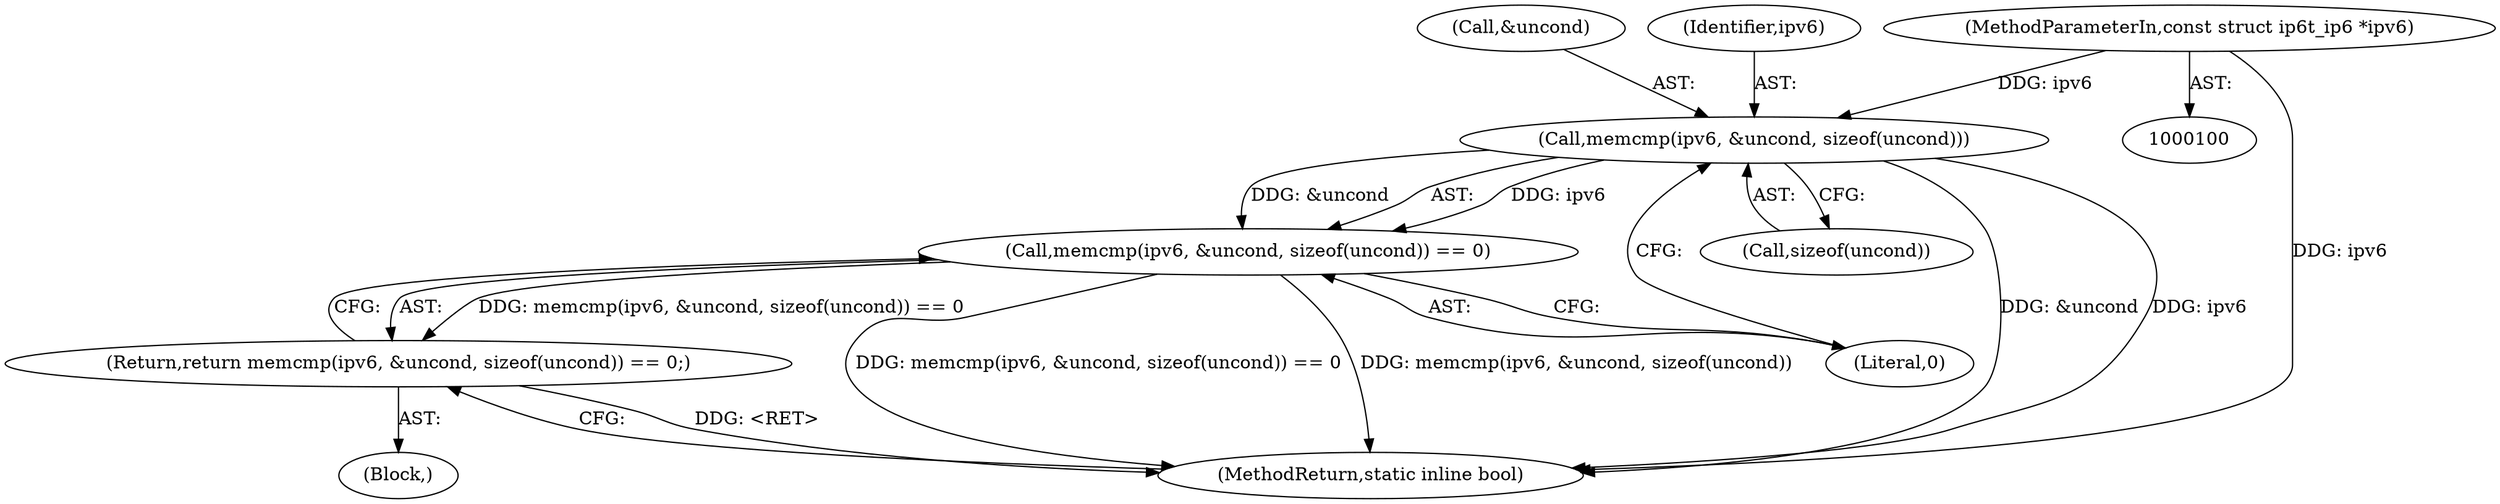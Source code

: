 digraph "1_linux_54d83fc74aa9ec72794373cb47432c5f7fb1a309_12@pointer" {
"1000101" [label="(MethodParameterIn,const struct ip6t_ip6 *ipv6)"];
"1000106" [label="(Call,memcmp(ipv6, &uncond, sizeof(uncond)))"];
"1000105" [label="(Call,memcmp(ipv6, &uncond, sizeof(uncond)) == 0)"];
"1000104" [label="(Return,return memcmp(ipv6, &uncond, sizeof(uncond)) == 0;)"];
"1000106" [label="(Call,memcmp(ipv6, &uncond, sizeof(uncond)))"];
"1000105" [label="(Call,memcmp(ipv6, &uncond, sizeof(uncond)) == 0)"];
"1000101" [label="(MethodParameterIn,const struct ip6t_ip6 *ipv6)"];
"1000113" [label="(MethodReturn,static inline bool)"];
"1000104" [label="(Return,return memcmp(ipv6, &uncond, sizeof(uncond)) == 0;)"];
"1000102" [label="(Block,)"];
"1000108" [label="(Call,&uncond)"];
"1000107" [label="(Identifier,ipv6)"];
"1000110" [label="(Call,sizeof(uncond))"];
"1000112" [label="(Literal,0)"];
"1000101" -> "1000100"  [label="AST: "];
"1000101" -> "1000113"  [label="DDG: ipv6"];
"1000101" -> "1000106"  [label="DDG: ipv6"];
"1000106" -> "1000105"  [label="AST: "];
"1000106" -> "1000110"  [label="CFG: "];
"1000107" -> "1000106"  [label="AST: "];
"1000108" -> "1000106"  [label="AST: "];
"1000110" -> "1000106"  [label="AST: "];
"1000112" -> "1000106"  [label="CFG: "];
"1000106" -> "1000113"  [label="DDG: &uncond"];
"1000106" -> "1000113"  [label="DDG: ipv6"];
"1000106" -> "1000105"  [label="DDG: ipv6"];
"1000106" -> "1000105"  [label="DDG: &uncond"];
"1000105" -> "1000104"  [label="AST: "];
"1000105" -> "1000112"  [label="CFG: "];
"1000112" -> "1000105"  [label="AST: "];
"1000104" -> "1000105"  [label="CFG: "];
"1000105" -> "1000113"  [label="DDG: memcmp(ipv6, &uncond, sizeof(uncond)) == 0"];
"1000105" -> "1000113"  [label="DDG: memcmp(ipv6, &uncond, sizeof(uncond))"];
"1000105" -> "1000104"  [label="DDG: memcmp(ipv6, &uncond, sizeof(uncond)) == 0"];
"1000104" -> "1000102"  [label="AST: "];
"1000113" -> "1000104"  [label="CFG: "];
"1000104" -> "1000113"  [label="DDG: <RET>"];
}
